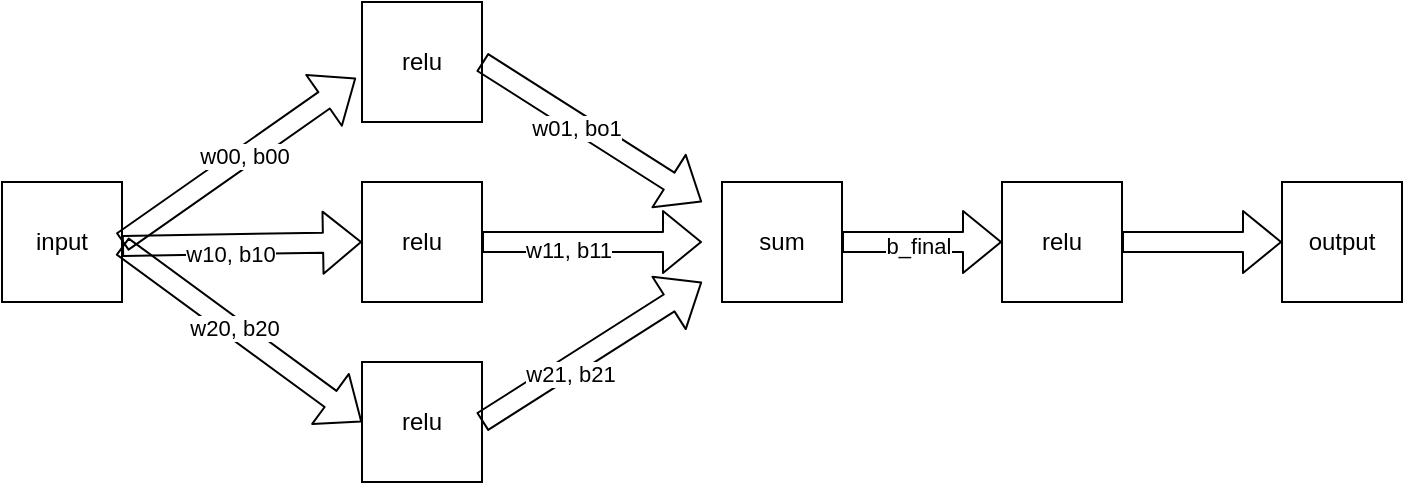 <mxfile><diagram id="wNTnCZcAR0fGuFocDA9f" name="Page-1"><mxGraphModel dx="1762" dy="1019" grid="1" gridSize="10" guides="1" tooltips="1" connect="1" arrows="1" fold="1" page="1" pageScale="1" pageWidth="850" pageHeight="1100" math="0" shadow="0"><root><mxCell id="0"/><mxCell id="1" parent="0"/><mxCell id="2" value="input" style="rounded=0;whiteSpace=wrap;html=1;" vertex="1" parent="1"><mxGeometry x="30" y="460" width="60" height="60" as="geometry"/></mxCell><mxCell id="3" value="relu" style="rounded=0;whiteSpace=wrap;html=1;" vertex="1" parent="1"><mxGeometry x="210" y="370" width="60" height="60" as="geometry"/></mxCell><mxCell id="4" value="sum" style="rounded=0;whiteSpace=wrap;html=1;" vertex="1" parent="1"><mxGeometry x="390" y="460" width="60" height="60" as="geometry"/></mxCell><mxCell id="5" value="relu" style="rounded=0;whiteSpace=wrap;html=1;" vertex="1" parent="1"><mxGeometry x="210" y="550" width="60" height="60" as="geometry"/></mxCell><mxCell id="6" value="relu" style="rounded=0;whiteSpace=wrap;html=1;" vertex="1" parent="1"><mxGeometry x="210" y="460" width="60" height="60" as="geometry"/></mxCell><mxCell id="9" value="" style="shape=flexArrow;endArrow=classic;html=1;entryX=-0.05;entryY=0.633;entryDx=0;entryDy=0;entryPerimeter=0;" edge="1" parent="1" target="3"><mxGeometry width="50" height="50" relative="1" as="geometry"><mxPoint x="90" y="490" as="sourcePoint"/><mxPoint x="140" y="440" as="targetPoint"/></mxGeometry></mxCell><mxCell id="18" value="w00, b00" style="edgeLabel;html=1;align=center;verticalAlign=middle;resizable=0;points=[];" vertex="1" connectable="0" parent="9"><mxGeometry x="0.045" relative="1" as="geometry"><mxPoint as="offset"/></mxGeometry></mxCell><mxCell id="10" value="" style="shape=flexArrow;endArrow=classic;html=1;entryX=0;entryY=0.5;entryDx=0;entryDy=0;" edge="1" parent="1" target="6"><mxGeometry width="50" height="50" relative="1" as="geometry"><mxPoint x="90" y="492.02" as="sourcePoint"/><mxPoint x="207" y="410" as="targetPoint"/></mxGeometry></mxCell><mxCell id="19" value="w10, b10" style="edgeLabel;html=1;align=center;verticalAlign=middle;resizable=0;points=[];" vertex="1" connectable="0" parent="10"><mxGeometry x="-0.101" y="-5" relative="1" as="geometry"><mxPoint as="offset"/></mxGeometry></mxCell><mxCell id="11" value="" style="shape=flexArrow;endArrow=classic;html=1;entryX=0;entryY=0.5;entryDx=0;entryDy=0;" edge="1" parent="1" target="5"><mxGeometry width="50" height="50" relative="1" as="geometry"><mxPoint x="90" y="492.02" as="sourcePoint"/><mxPoint x="207" y="410" as="targetPoint"/></mxGeometry></mxCell><mxCell id="20" value="w20, b20" style="edgeLabel;html=1;align=center;verticalAlign=middle;resizable=0;points=[];" vertex="1" connectable="0" parent="11"><mxGeometry x="-0.067" relative="1" as="geometry"><mxPoint as="offset"/></mxGeometry></mxCell><mxCell id="12" value="" style="shape=flexArrow;endArrow=classic;html=1;" edge="1" parent="1"><mxGeometry width="50" height="50" relative="1" as="geometry"><mxPoint x="270" y="580" as="sourcePoint"/><mxPoint x="380" y="510" as="targetPoint"/></mxGeometry></mxCell><mxCell id="23" value="w21, b21" style="edgeLabel;html=1;align=center;verticalAlign=middle;resizable=0;points=[];" vertex="1" connectable="0" parent="12"><mxGeometry x="-0.233" y="-3" relative="1" as="geometry"><mxPoint as="offset"/></mxGeometry></mxCell><mxCell id="13" value="" style="shape=flexArrow;endArrow=classic;html=1;" edge="1" parent="1"><mxGeometry width="50" height="50" relative="1" as="geometry"><mxPoint x="270" y="490" as="sourcePoint"/><mxPoint x="380" y="490" as="targetPoint"/></mxGeometry></mxCell><mxCell id="22" value="w11, b11" style="edgeLabel;html=1;align=center;verticalAlign=middle;resizable=0;points=[];" vertex="1" connectable="0" parent="13"><mxGeometry x="-0.218" y="-4" relative="1" as="geometry"><mxPoint as="offset"/></mxGeometry></mxCell><mxCell id="14" value="" style="shape=flexArrow;endArrow=classic;html=1;" edge="1" parent="1"><mxGeometry width="50" height="50" relative="1" as="geometry"><mxPoint x="270" y="400" as="sourcePoint"/><mxPoint x="380" y="470" as="targetPoint"/></mxGeometry></mxCell><mxCell id="21" value="w01, bo1" style="edgeLabel;html=1;align=center;verticalAlign=middle;resizable=0;points=[];" vertex="1" connectable="0" parent="14"><mxGeometry x="-0.128" y="-2" relative="1" as="geometry"><mxPoint as="offset"/></mxGeometry></mxCell><mxCell id="15" value="relu" style="rounded=0;whiteSpace=wrap;html=1;" vertex="1" parent="1"><mxGeometry x="530" y="460" width="60" height="60" as="geometry"/></mxCell><mxCell id="17" value="" style="shape=flexArrow;endArrow=classic;html=1;" edge="1" parent="1" target="15"><mxGeometry width="50" height="50" relative="1" as="geometry"><mxPoint x="450" y="490" as="sourcePoint"/><mxPoint x="500" y="440" as="targetPoint"/></mxGeometry></mxCell><mxCell id="24" value="b_final" style="edgeLabel;html=1;align=center;verticalAlign=middle;resizable=0;points=[];" vertex="1" connectable="0" parent="17"><mxGeometry x="-0.05" y="-2" relative="1" as="geometry"><mxPoint as="offset"/></mxGeometry></mxCell><mxCell id="25" value="output" style="rounded=0;whiteSpace=wrap;html=1;" vertex="1" parent="1"><mxGeometry x="670" y="460" width="60" height="60" as="geometry"/></mxCell><mxCell id="28" value="" style="shape=flexArrow;endArrow=classic;html=1;" edge="1" parent="1" target="25"><mxGeometry width="50" height="50" relative="1" as="geometry"><mxPoint x="590" y="490" as="sourcePoint"/><mxPoint x="640" y="440" as="targetPoint"/></mxGeometry></mxCell></root></mxGraphModel></diagram></mxfile>